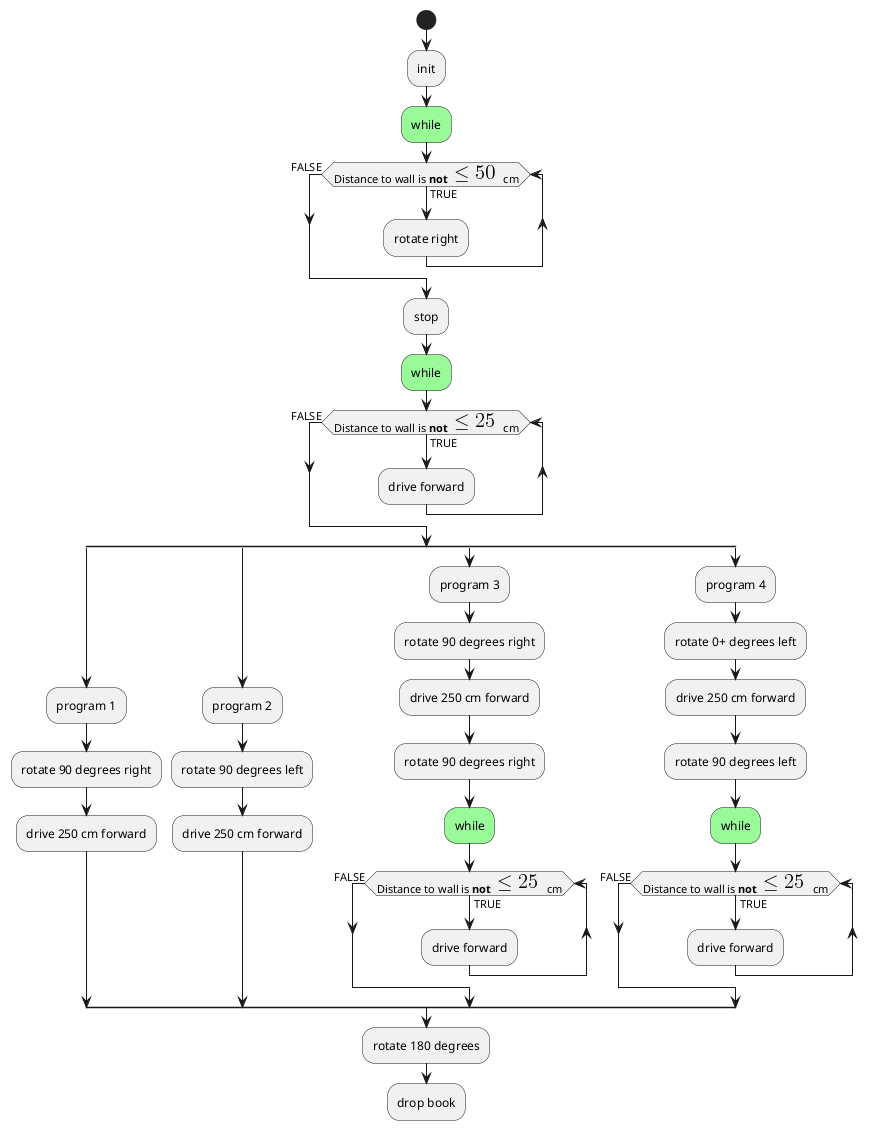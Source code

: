 @startuml

' |init()|
start
:init; 
#palegreen:while;
while (Distance to wall is **not** <math><= 50 </math> cm) is (TRUE)
' while (distance %not(<d<55>) notto wall is not =< 55 cm)) is (TRUE) 
  :rotate right;
endwhile (FALSE)
:stop;
#palegreen:while;
while (Distance to wall is **not** <math> <= 25 </math> cm) is (TRUE)
    :drive forward;
endwhile (FALSE)
split
:program 1;
:rotate 90 degrees right;
:drive 250 cm forward;
split again
:program 2;
:rotate 90 degrees left;
:drive 250 cm forward;
split again
:program 3;
:rotate 90 degrees right;
:drive 250 cm forward;
:rotate 90 degrees right;
#palegreen:while;
while (Distance to wall is **not** <math> <= 25 </math> cm) is (TRUE)
    :drive forward;
endwhile (FALSE)
split again
:program 4;
:rotate 0+ degrees left;
:drive 250 cm forward;
:rotate 90 degrees left;
#palegreen:while;
while (Distance to wall is **not** <math> <= 25 </math> cm) is (TRUE)
    :drive forward;
endwhile (FALSE)
end split
:rotate 180 degrees;
:drop book;
@enduml
